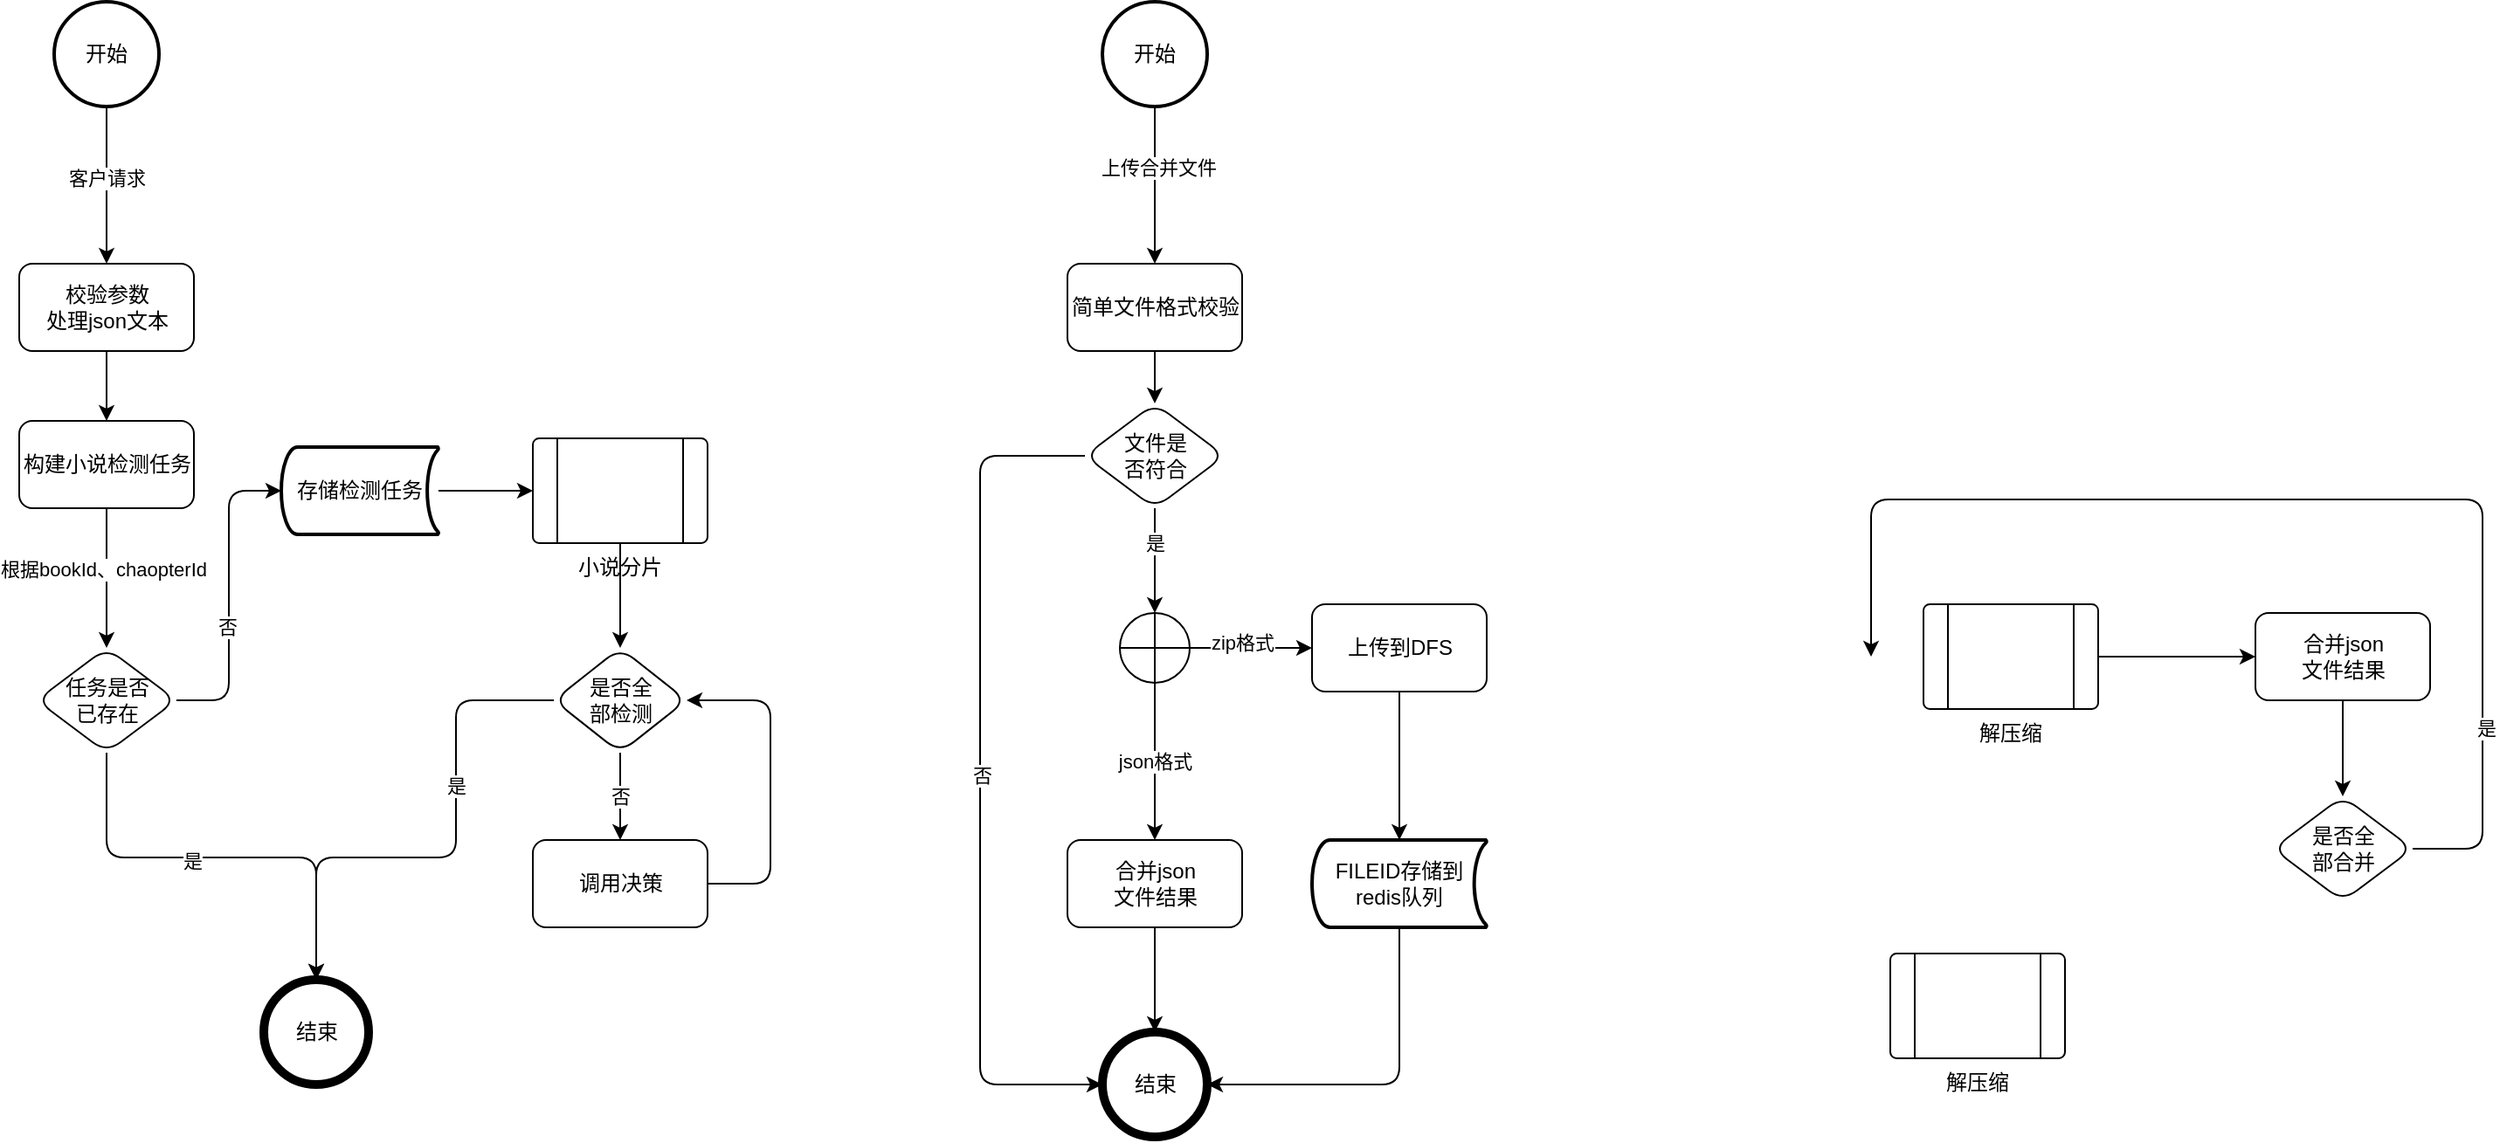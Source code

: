 <mxfile version="14.8.6" type="github">
  <diagram id="kuIaNakixLTBaQdhNiVo" name="Page-1">
    <mxGraphModel dx="946" dy="614" grid="1" gridSize="10" guides="1" tooltips="1" connect="1" arrows="1" fold="1" page="1" pageScale="1" pageWidth="827" pageHeight="1169" math="0" shadow="0">
      <root>
        <mxCell id="0" />
        <mxCell id="1" parent="0" />
        <mxCell id="zC4GemWOUbEpFAPA7QwK-5" style="edgeStyle=orthogonalEdgeStyle;orthogonalLoop=1;jettySize=auto;html=1;" edge="1" parent="1" source="zC4GemWOUbEpFAPA7QwK-1" target="zC4GemWOUbEpFAPA7QwK-4">
          <mxGeometry relative="1" as="geometry" />
        </mxCell>
        <mxCell id="zC4GemWOUbEpFAPA7QwK-6" value="客户请求" style="edgeLabel;html=1;align=center;verticalAlign=middle;resizable=0;points=[];rounded=1;" vertex="1" connectable="0" parent="zC4GemWOUbEpFAPA7QwK-5">
          <mxGeometry x="-0.089" relative="1" as="geometry">
            <mxPoint as="offset" />
          </mxGeometry>
        </mxCell>
        <mxCell id="zC4GemWOUbEpFAPA7QwK-1" value="开始" style="strokeWidth=2;html=1;shape=mxgraph.flowchart.start_2;whiteSpace=wrap;rounded=1;" vertex="1" parent="1">
          <mxGeometry x="90" y="10" width="60" height="60" as="geometry" />
        </mxCell>
        <mxCell id="zC4GemWOUbEpFAPA7QwK-11" style="edgeStyle=orthogonalEdgeStyle;orthogonalLoop=1;jettySize=auto;html=1;entryX=0.5;entryY=0;entryDx=0;entryDy=0;" edge="1" parent="1" source="zC4GemWOUbEpFAPA7QwK-4" target="zC4GemWOUbEpFAPA7QwK-10">
          <mxGeometry relative="1" as="geometry" />
        </mxCell>
        <mxCell id="zC4GemWOUbEpFAPA7QwK-4" value="校验参数&lt;br&gt;处理json文本" style="html=1;dashed=0;whitespace=wrap;rounded=1;" vertex="1" parent="1">
          <mxGeometry x="70" y="160" width="100" height="50" as="geometry" />
        </mxCell>
        <mxCell id="zC4GemWOUbEpFAPA7QwK-13" style="edgeStyle=orthogonalEdgeStyle;orthogonalLoop=1;jettySize=auto;html=1;" edge="1" parent="1" source="zC4GemWOUbEpFAPA7QwK-10" target="zC4GemWOUbEpFAPA7QwK-12">
          <mxGeometry relative="1" as="geometry" />
        </mxCell>
        <mxCell id="zC4GemWOUbEpFAPA7QwK-14" value="根据bookId、chaopterId" style="edgeLabel;html=1;align=center;verticalAlign=middle;resizable=0;points=[];rounded=1;" vertex="1" connectable="0" parent="zC4GemWOUbEpFAPA7QwK-13">
          <mxGeometry x="-0.125" y="-2" relative="1" as="geometry">
            <mxPoint as="offset" />
          </mxGeometry>
        </mxCell>
        <mxCell id="zC4GemWOUbEpFAPA7QwK-10" value="构建小说检测任务" style="html=1;dashed=0;whitespace=wrap;rounded=1;" vertex="1" parent="1">
          <mxGeometry x="70" y="250" width="100" height="50" as="geometry" />
        </mxCell>
        <mxCell id="zC4GemWOUbEpFAPA7QwK-17" style="edgeStyle=orthogonalEdgeStyle;orthogonalLoop=1;jettySize=auto;html=1;exitX=0.5;exitY=1;exitDx=0;exitDy=0;" edge="1" parent="1" source="zC4GemWOUbEpFAPA7QwK-12" target="zC4GemWOUbEpFAPA7QwK-16">
          <mxGeometry relative="1" as="geometry">
            <Array as="points">
              <mxPoint x="120" y="500" />
              <mxPoint x="240" y="500" />
            </Array>
          </mxGeometry>
        </mxCell>
        <mxCell id="zC4GemWOUbEpFAPA7QwK-19" value="是" style="edgeLabel;html=1;align=center;verticalAlign=middle;resizable=0;points=[];rounded=1;" vertex="1" connectable="0" parent="zC4GemWOUbEpFAPA7QwK-17">
          <mxGeometry x="-0.129" y="-2" relative="1" as="geometry">
            <mxPoint as="offset" />
          </mxGeometry>
        </mxCell>
        <mxCell id="zC4GemWOUbEpFAPA7QwK-22" style="edgeStyle=orthogonalEdgeStyle;orthogonalLoop=1;jettySize=auto;html=1;entryX=0;entryY=0.5;entryDx=0;entryDy=0;entryPerimeter=0;" edge="1" parent="1" source="zC4GemWOUbEpFAPA7QwK-12" target="zC4GemWOUbEpFAPA7QwK-21">
          <mxGeometry relative="1" as="geometry" />
        </mxCell>
        <mxCell id="zC4GemWOUbEpFAPA7QwK-23" value="否" style="edgeLabel;html=1;align=center;verticalAlign=middle;resizable=0;points=[];rounded=1;" vertex="1" connectable="0" parent="zC4GemWOUbEpFAPA7QwK-22">
          <mxGeometry x="-0.2" y="1" relative="1" as="geometry">
            <mxPoint as="offset" />
          </mxGeometry>
        </mxCell>
        <mxCell id="zC4GemWOUbEpFAPA7QwK-12" value="任务是否&lt;br&gt;已存在" style="shape=rhombus;html=1;dashed=0;whitespace=wrap;perimeter=rhombusPerimeter;rounded=1;" vertex="1" parent="1">
          <mxGeometry x="80" y="380" width="80" height="60" as="geometry" />
        </mxCell>
        <mxCell id="zC4GemWOUbEpFAPA7QwK-16" value="结束" style="shape=ellipse;html=1;dashed=0;whitespace=wrap;aspect=fixed;strokeWidth=5;perimeter=ellipsePerimeter;rounded=1;" vertex="1" parent="1">
          <mxGeometry x="210" y="570" width="60" height="60" as="geometry" />
        </mxCell>
        <mxCell id="zC4GemWOUbEpFAPA7QwK-25" style="edgeStyle=orthogonalEdgeStyle;orthogonalLoop=1;jettySize=auto;html=1;entryX=0;entryY=0.5;entryDx=0;entryDy=0;" edge="1" parent="1" source="zC4GemWOUbEpFAPA7QwK-21" target="zC4GemWOUbEpFAPA7QwK-24">
          <mxGeometry relative="1" as="geometry" />
        </mxCell>
        <mxCell id="zC4GemWOUbEpFAPA7QwK-21" value="存储检测任务" style="strokeWidth=2;html=1;shape=mxgraph.flowchart.stored_data;whiteSpace=wrap;rounded=1;" vertex="1" parent="1">
          <mxGeometry x="220" y="265" width="90" height="50" as="geometry" />
        </mxCell>
        <mxCell id="zC4GemWOUbEpFAPA7QwK-35" style="edgeStyle=orthogonalEdgeStyle;orthogonalLoop=1;jettySize=auto;html=1;entryX=0.5;entryY=0;entryDx=0;entryDy=0;" edge="1" parent="1" source="zC4GemWOUbEpFAPA7QwK-24" target="zC4GemWOUbEpFAPA7QwK-31">
          <mxGeometry relative="1" as="geometry" />
        </mxCell>
        <mxCell id="zC4GemWOUbEpFAPA7QwK-24" value="小说分片" style="verticalLabelPosition=bottom;verticalAlign=top;html=1;shape=process;whiteSpace=wrap;size=0.14;arcSize=6;rounded=1;" vertex="1" parent="1">
          <mxGeometry x="364" y="260" width="100" height="60" as="geometry" />
        </mxCell>
        <mxCell id="zC4GemWOUbEpFAPA7QwK-37" style="edgeStyle=orthogonalEdgeStyle;orthogonalLoop=1;jettySize=auto;html=1;entryX=1;entryY=0.5;entryDx=0;entryDy=0;" edge="1" parent="1" source="zC4GemWOUbEpFAPA7QwK-26" target="zC4GemWOUbEpFAPA7QwK-31">
          <mxGeometry relative="1" as="geometry">
            <mxPoint x="510" y="400" as="targetPoint" />
            <Array as="points">
              <mxPoint x="500" y="515" />
              <mxPoint x="500" y="410" />
            </Array>
          </mxGeometry>
        </mxCell>
        <mxCell id="zC4GemWOUbEpFAPA7QwK-26" value="调用决策" style="html=1;dashed=0;whitespace=wrap;rounded=1;" vertex="1" parent="1">
          <mxGeometry x="364" y="490" width="100" height="50" as="geometry" />
        </mxCell>
        <mxCell id="zC4GemWOUbEpFAPA7QwK-33" value="否" style="edgeStyle=orthogonalEdgeStyle;orthogonalLoop=1;jettySize=auto;html=1;" edge="1" parent="1" source="zC4GemWOUbEpFAPA7QwK-31" target="zC4GemWOUbEpFAPA7QwK-26">
          <mxGeometry relative="1" as="geometry" />
        </mxCell>
        <mxCell id="zC4GemWOUbEpFAPA7QwK-39" style="edgeStyle=orthogonalEdgeStyle;orthogonalLoop=1;jettySize=auto;html=1;entryX=0.5;entryY=0;entryDx=0;entryDy=0;" edge="1" parent="1" source="zC4GemWOUbEpFAPA7QwK-31" target="zC4GemWOUbEpFAPA7QwK-16">
          <mxGeometry relative="1" as="geometry">
            <Array as="points">
              <mxPoint x="320" y="410" />
              <mxPoint x="320" y="500" />
              <mxPoint x="240" y="500" />
            </Array>
          </mxGeometry>
        </mxCell>
        <mxCell id="zC4GemWOUbEpFAPA7QwK-40" value="是" style="edgeLabel;html=1;align=center;verticalAlign=middle;resizable=0;points=[];rounded=1;" vertex="1" connectable="0" parent="zC4GemWOUbEpFAPA7QwK-39">
          <mxGeometry x="-0.29" relative="1" as="geometry">
            <mxPoint as="offset" />
          </mxGeometry>
        </mxCell>
        <mxCell id="zC4GemWOUbEpFAPA7QwK-31" value="是否全&lt;br&gt;部检测" style="shape=rhombus;html=1;dashed=0;whitespace=wrap;perimeter=rhombusPerimeter;rounded=1;" vertex="1" parent="1">
          <mxGeometry x="376" y="380" width="76" height="60" as="geometry" />
        </mxCell>
        <mxCell id="zC4GemWOUbEpFAPA7QwK-43" style="edgeStyle=orthogonalEdgeStyle;rounded=1;orthogonalLoop=1;jettySize=auto;html=1;entryX=0.5;entryY=0;entryDx=0;entryDy=0;" edge="1" parent="1" source="zC4GemWOUbEpFAPA7QwK-41" target="zC4GemWOUbEpFAPA7QwK-42">
          <mxGeometry relative="1" as="geometry" />
        </mxCell>
        <mxCell id="zC4GemWOUbEpFAPA7QwK-44" value="上传合并文件" style="edgeLabel;html=1;align=center;verticalAlign=middle;resizable=0;points=[];" vertex="1" connectable="0" parent="zC4GemWOUbEpFAPA7QwK-43">
          <mxGeometry x="-0.222" y="2" relative="1" as="geometry">
            <mxPoint as="offset" />
          </mxGeometry>
        </mxCell>
        <mxCell id="zC4GemWOUbEpFAPA7QwK-41" value="开始" style="strokeWidth=2;html=1;shape=mxgraph.flowchart.start_2;whiteSpace=wrap;rounded=1;" vertex="1" parent="1">
          <mxGeometry x="690" y="10" width="60" height="60" as="geometry" />
        </mxCell>
        <mxCell id="zC4GemWOUbEpFAPA7QwK-47" style="edgeStyle=orthogonalEdgeStyle;curved=0;rounded=1;sketch=0;orthogonalLoop=1;jettySize=auto;html=1;entryX=0.5;entryY=0;entryDx=0;entryDy=0;" edge="1" parent="1" source="zC4GemWOUbEpFAPA7QwK-42" target="zC4GemWOUbEpFAPA7QwK-46">
          <mxGeometry relative="1" as="geometry" />
        </mxCell>
        <mxCell id="zC4GemWOUbEpFAPA7QwK-42" value="简单文件格式校验" style="html=1;dashed=0;whitespace=wrap;rounded=1;" vertex="1" parent="1">
          <mxGeometry x="670" y="160" width="100" height="50" as="geometry" />
        </mxCell>
        <mxCell id="zC4GemWOUbEpFAPA7QwK-50" style="edgeStyle=orthogonalEdgeStyle;curved=0;rounded=1;sketch=0;orthogonalLoop=1;jettySize=auto;html=1;entryX=0.5;entryY=0;entryDx=0;entryDy=0;entryPerimeter=0;" edge="1" parent="1" source="zC4GemWOUbEpFAPA7QwK-46" target="zC4GemWOUbEpFAPA7QwK-49">
          <mxGeometry relative="1" as="geometry" />
        </mxCell>
        <mxCell id="zC4GemWOUbEpFAPA7QwK-51" value="是" style="edgeLabel;html=1;align=center;verticalAlign=middle;resizable=0;points=[];" vertex="1" connectable="0" parent="zC4GemWOUbEpFAPA7QwK-50">
          <mxGeometry x="-0.367" y="2" relative="1" as="geometry">
            <mxPoint x="-2" y="1" as="offset" />
          </mxGeometry>
        </mxCell>
        <mxCell id="zC4GemWOUbEpFAPA7QwK-72" style="edgeStyle=orthogonalEdgeStyle;curved=0;rounded=1;sketch=0;orthogonalLoop=1;jettySize=auto;html=1;entryX=0;entryY=0.5;entryDx=0;entryDy=0;" edge="1" parent="1" source="zC4GemWOUbEpFAPA7QwK-46" target="zC4GemWOUbEpFAPA7QwK-71">
          <mxGeometry relative="1" as="geometry">
            <Array as="points">
              <mxPoint x="620" y="270" />
              <mxPoint x="620" y="630" />
            </Array>
          </mxGeometry>
        </mxCell>
        <mxCell id="zC4GemWOUbEpFAPA7QwK-73" value="否" style="edgeLabel;html=1;align=center;verticalAlign=middle;resizable=0;points=[];" vertex="1" connectable="0" parent="zC4GemWOUbEpFAPA7QwK-72">
          <mxGeometry x="-0.008" y="1" relative="1" as="geometry">
            <mxPoint as="offset" />
          </mxGeometry>
        </mxCell>
        <mxCell id="zC4GemWOUbEpFAPA7QwK-46" value="文件是&lt;br&gt;否符合" style="shape=rhombus;html=1;dashed=0;whitespace=wrap;perimeter=rhombusPerimeter;rounded=1;" vertex="1" parent="1">
          <mxGeometry x="680" y="240" width="80" height="60" as="geometry" />
        </mxCell>
        <mxCell id="zC4GemWOUbEpFAPA7QwK-53" value="json格式" style="edgeStyle=orthogonalEdgeStyle;curved=0;rounded=1;sketch=0;orthogonalLoop=1;jettySize=auto;html=1;entryX=0.5;entryY=0;entryDx=0;entryDy=0;" edge="1" parent="1" source="zC4GemWOUbEpFAPA7QwK-49" target="zC4GemWOUbEpFAPA7QwK-52">
          <mxGeometry relative="1" as="geometry" />
        </mxCell>
        <mxCell id="zC4GemWOUbEpFAPA7QwK-67" style="edgeStyle=orthogonalEdgeStyle;curved=0;rounded=1;sketch=0;orthogonalLoop=1;jettySize=auto;html=1;entryX=0;entryY=0.5;entryDx=0;entryDy=0;" edge="1" parent="1" source="zC4GemWOUbEpFAPA7QwK-49" target="zC4GemWOUbEpFAPA7QwK-66">
          <mxGeometry relative="1" as="geometry" />
        </mxCell>
        <mxCell id="zC4GemWOUbEpFAPA7QwK-69" value="zip格式" style="edgeLabel;html=1;align=center;verticalAlign=middle;resizable=0;points=[];" vertex="1" connectable="0" parent="zC4GemWOUbEpFAPA7QwK-67">
          <mxGeometry x="-0.143" y="3" relative="1" as="geometry">
            <mxPoint as="offset" />
          </mxGeometry>
        </mxCell>
        <mxCell id="zC4GemWOUbEpFAPA7QwK-49" value="" style="verticalLabelPosition=bottom;verticalAlign=top;html=1;shape=mxgraph.flowchart.summing_function;rounded=0;sketch=0;" vertex="1" parent="1">
          <mxGeometry x="700" y="360" width="40" height="40" as="geometry" />
        </mxCell>
        <mxCell id="zC4GemWOUbEpFAPA7QwK-74" style="edgeStyle=orthogonalEdgeStyle;curved=0;rounded=1;sketch=0;orthogonalLoop=1;jettySize=auto;html=1;entryX=0.5;entryY=0;entryDx=0;entryDy=0;" edge="1" parent="1" source="zC4GemWOUbEpFAPA7QwK-52" target="zC4GemWOUbEpFAPA7QwK-71">
          <mxGeometry relative="1" as="geometry" />
        </mxCell>
        <mxCell id="zC4GemWOUbEpFAPA7QwK-52" value="合并json&lt;br&gt;文件结果" style="html=1;dashed=0;whitespace=wrap;rounded=1;" vertex="1" parent="1">
          <mxGeometry x="670" y="490" width="100" height="50" as="geometry" />
        </mxCell>
        <mxCell id="zC4GemWOUbEpFAPA7QwK-58" style="edgeStyle=orthogonalEdgeStyle;curved=0;rounded=1;sketch=0;orthogonalLoop=1;jettySize=auto;html=1;" edge="1" parent="1" source="zC4GemWOUbEpFAPA7QwK-54" target="zC4GemWOUbEpFAPA7QwK-57">
          <mxGeometry relative="1" as="geometry" />
        </mxCell>
        <mxCell id="zC4GemWOUbEpFAPA7QwK-54" value="解压缩" style="verticalLabelPosition=bottom;verticalAlign=top;html=1;shape=process;whiteSpace=wrap;rounded=1;size=0.14;arcSize=6;sketch=0;" vertex="1" parent="1">
          <mxGeometry x="1160" y="355" width="100" height="60" as="geometry" />
        </mxCell>
        <mxCell id="zC4GemWOUbEpFAPA7QwK-60" style="edgeStyle=orthogonalEdgeStyle;curved=0;rounded=1;sketch=0;orthogonalLoop=1;jettySize=auto;html=1;entryX=0.5;entryY=0;entryDx=0;entryDy=0;" edge="1" parent="1" source="zC4GemWOUbEpFAPA7QwK-57" target="zC4GemWOUbEpFAPA7QwK-59">
          <mxGeometry relative="1" as="geometry" />
        </mxCell>
        <mxCell id="zC4GemWOUbEpFAPA7QwK-57" value="合并json&lt;br&gt;文件结果" style="html=1;dashed=0;whitespace=wrap;rounded=1;" vertex="1" parent="1">
          <mxGeometry x="1350" y="360" width="100" height="50" as="geometry" />
        </mxCell>
        <mxCell id="zC4GemWOUbEpFAPA7QwK-62" style="edgeStyle=orthogonalEdgeStyle;curved=0;rounded=1;sketch=0;orthogonalLoop=1;jettySize=auto;html=1;exitX=1;exitY=0.5;exitDx=0;exitDy=0;" edge="1" parent="1" source="zC4GemWOUbEpFAPA7QwK-59">
          <mxGeometry relative="1" as="geometry">
            <mxPoint x="1130" y="385" as="targetPoint" />
            <Array as="points">
              <mxPoint x="1480" y="495" />
              <mxPoint x="1480" y="295" />
              <mxPoint x="1130" y="295" />
            </Array>
          </mxGeometry>
        </mxCell>
        <mxCell id="zC4GemWOUbEpFAPA7QwK-63" value="是" style="edgeLabel;html=1;align=center;verticalAlign=middle;resizable=0;points=[];" vertex="1" connectable="0" parent="zC4GemWOUbEpFAPA7QwK-62">
          <mxGeometry x="-0.678" y="-2" relative="1" as="geometry">
            <mxPoint as="offset" />
          </mxGeometry>
        </mxCell>
        <mxCell id="zC4GemWOUbEpFAPA7QwK-59" value="是否全&lt;br&gt;部合并" style="shape=rhombus;html=1;dashed=0;whitespace=wrap;perimeter=rhombusPerimeter;rounded=1;" vertex="1" parent="1">
          <mxGeometry x="1360" y="465" width="80" height="60" as="geometry" />
        </mxCell>
        <mxCell id="zC4GemWOUbEpFAPA7QwK-65" value="解压缩" style="verticalLabelPosition=bottom;verticalAlign=top;html=1;shape=process;whiteSpace=wrap;rounded=1;size=0.14;arcSize=6;sketch=0;" vertex="1" parent="1">
          <mxGeometry x="1141" y="555" width="100" height="60" as="geometry" />
        </mxCell>
        <mxCell id="zC4GemWOUbEpFAPA7QwK-70" style="edgeStyle=orthogonalEdgeStyle;curved=0;rounded=1;sketch=0;orthogonalLoop=1;jettySize=auto;html=1;entryX=0.5;entryY=0;entryDx=0;entryDy=0;entryPerimeter=0;" edge="1" parent="1" source="zC4GemWOUbEpFAPA7QwK-66" target="zC4GemWOUbEpFAPA7QwK-68">
          <mxGeometry relative="1" as="geometry" />
        </mxCell>
        <mxCell id="zC4GemWOUbEpFAPA7QwK-66" value="上传到DFS" style="html=1;dashed=0;whitespace=wrap;rounded=1;" vertex="1" parent="1">
          <mxGeometry x="810" y="355" width="100" height="50" as="geometry" />
        </mxCell>
        <mxCell id="zC4GemWOUbEpFAPA7QwK-75" style="edgeStyle=orthogonalEdgeStyle;curved=0;rounded=1;sketch=0;orthogonalLoop=1;jettySize=auto;html=1;entryX=1;entryY=0.5;entryDx=0;entryDy=0;exitX=0.5;exitY=1;exitDx=0;exitDy=0;exitPerimeter=0;" edge="1" parent="1" source="zC4GemWOUbEpFAPA7QwK-68" target="zC4GemWOUbEpFAPA7QwK-71">
          <mxGeometry relative="1" as="geometry" />
        </mxCell>
        <mxCell id="zC4GemWOUbEpFAPA7QwK-68" value="FILEID存储到redis队列" style="strokeWidth=2;html=1;shape=mxgraph.flowchart.stored_data;whiteSpace=wrap;rounded=0;sketch=0;" vertex="1" parent="1">
          <mxGeometry x="810" y="490" width="100" height="50" as="geometry" />
        </mxCell>
        <mxCell id="zC4GemWOUbEpFAPA7QwK-71" value="结束" style="shape=ellipse;html=1;dashed=0;whitespace=wrap;aspect=fixed;strokeWidth=5;perimeter=ellipsePerimeter;rounded=1;" vertex="1" parent="1">
          <mxGeometry x="690" y="600" width="60" height="60" as="geometry" />
        </mxCell>
      </root>
    </mxGraphModel>
  </diagram>
</mxfile>
